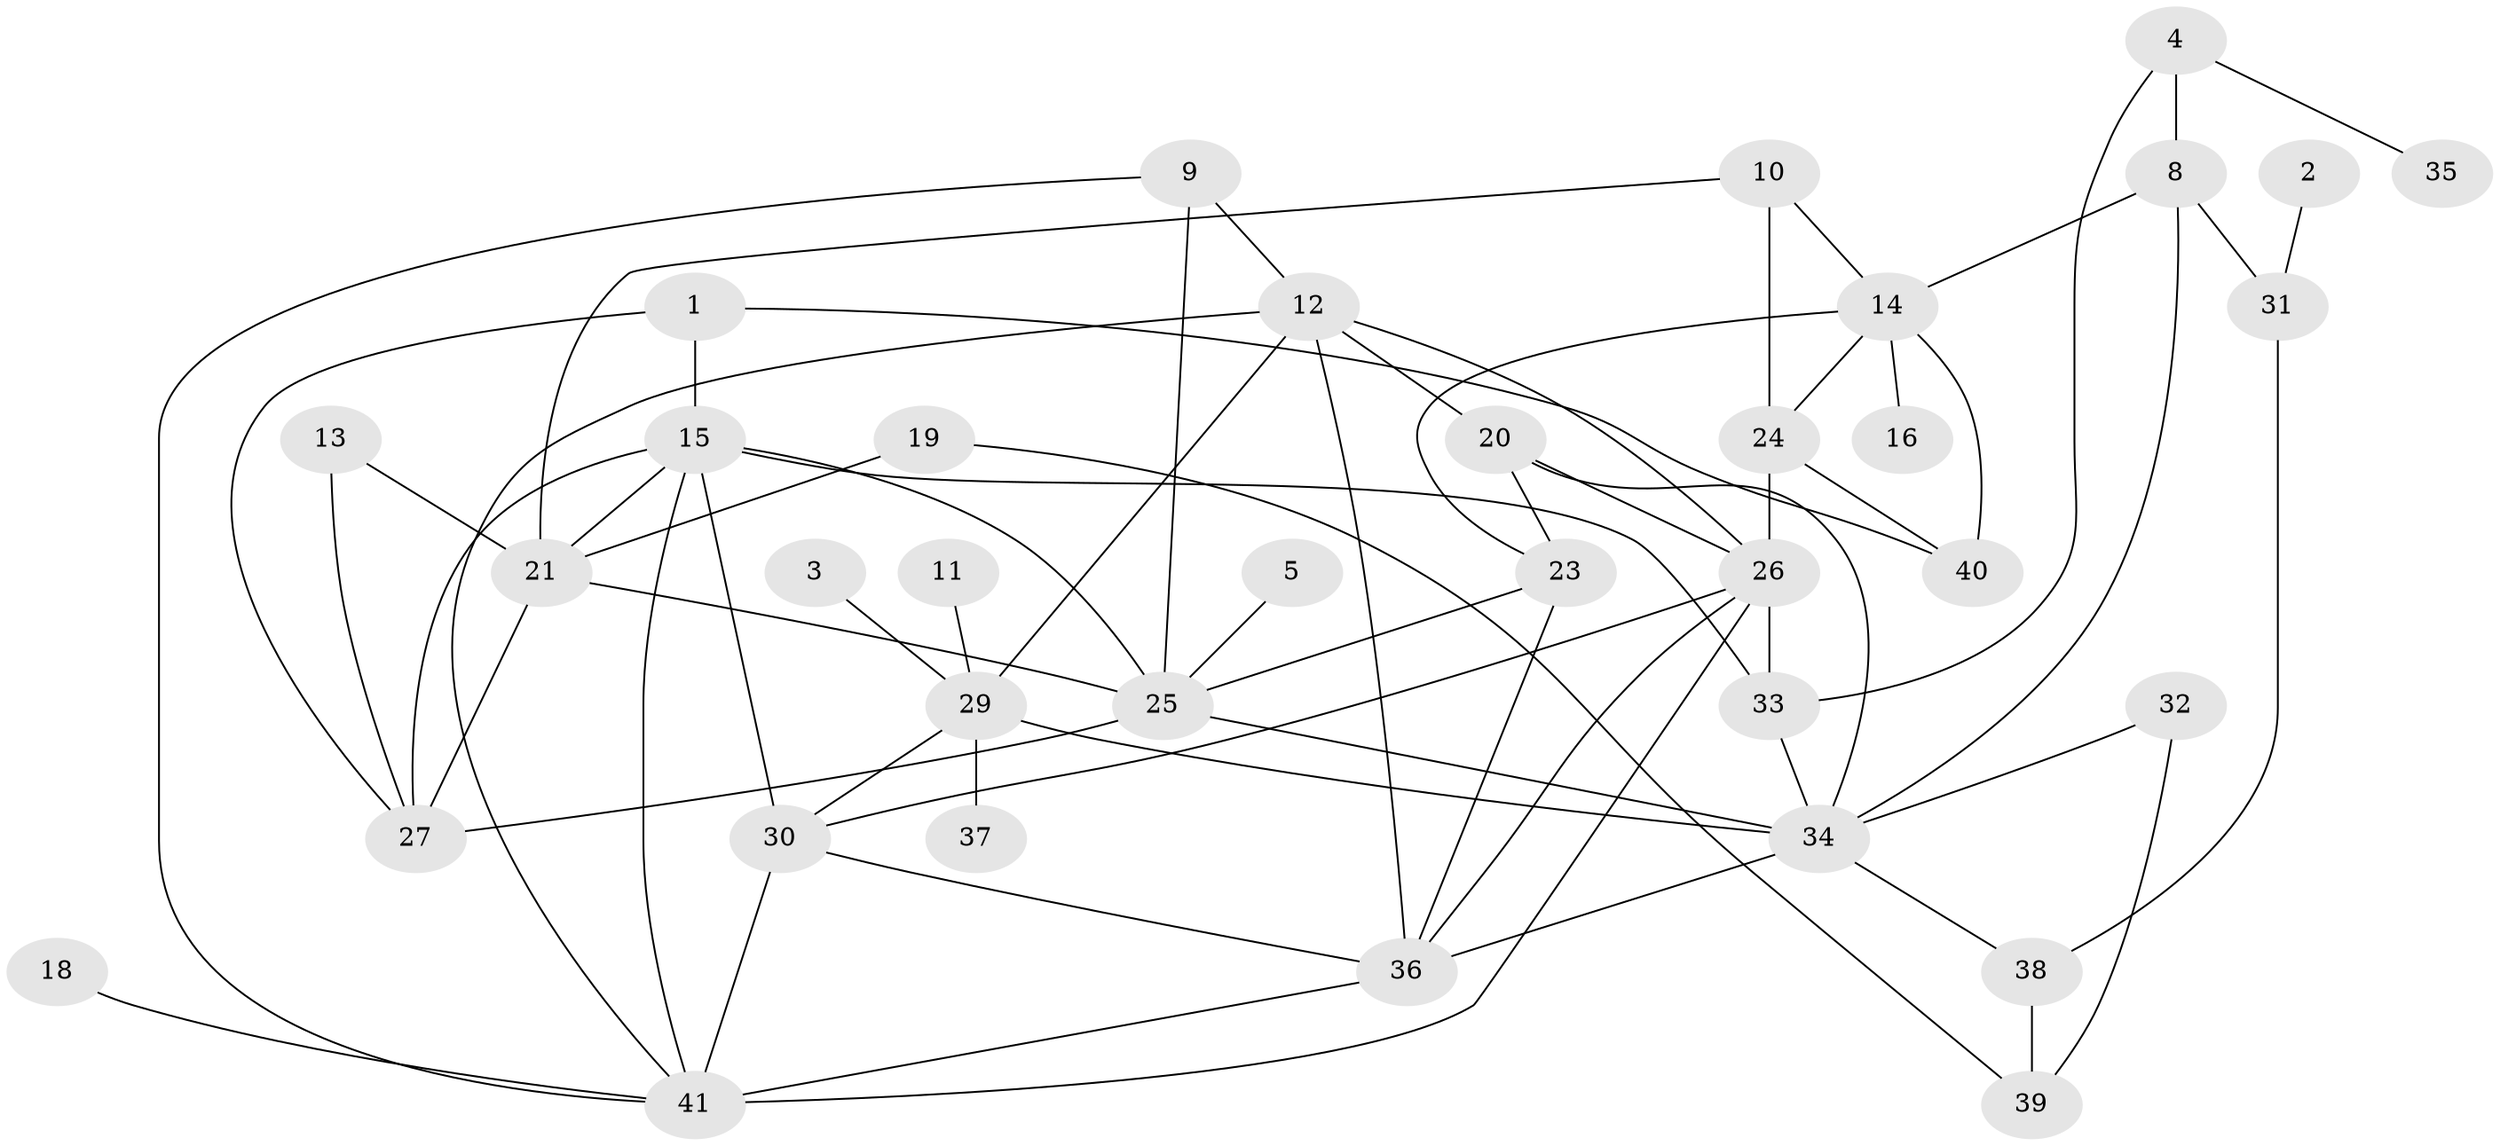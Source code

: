 // original degree distribution, {3: 0.25609756097560976, 2: 0.2804878048780488, 1: 0.10975609756097561, 6: 0.0975609756097561, 5: 0.04878048780487805, 4: 0.14634146341463414, 0: 0.06097560975609756}
// Generated by graph-tools (version 1.1) at 2025/00/03/09/25 03:00:44]
// undirected, 36 vertices, 67 edges
graph export_dot {
graph [start="1"]
  node [color=gray90,style=filled];
  1;
  2;
  3;
  4;
  5;
  8;
  9;
  10;
  11;
  12;
  13;
  14;
  15;
  16;
  18;
  19;
  20;
  21;
  23;
  24;
  25;
  26;
  27;
  29;
  30;
  31;
  32;
  33;
  34;
  35;
  36;
  37;
  38;
  39;
  40;
  41;
  1 -- 15 [weight=1.0];
  1 -- 27 [weight=1.0];
  1 -- 40 [weight=1.0];
  2 -- 31 [weight=1.0];
  3 -- 29 [weight=1.0];
  4 -- 8 [weight=1.0];
  4 -- 33 [weight=1.0];
  4 -- 35 [weight=1.0];
  5 -- 25 [weight=1.0];
  8 -- 14 [weight=1.0];
  8 -- 31 [weight=1.0];
  8 -- 34 [weight=1.0];
  9 -- 12 [weight=1.0];
  9 -- 25 [weight=2.0];
  9 -- 41 [weight=1.0];
  10 -- 14 [weight=1.0];
  10 -- 21 [weight=1.0];
  10 -- 24 [weight=1.0];
  11 -- 29 [weight=1.0];
  12 -- 20 [weight=1.0];
  12 -- 26 [weight=1.0];
  12 -- 29 [weight=1.0];
  12 -- 36 [weight=1.0];
  12 -- 41 [weight=1.0];
  13 -- 21 [weight=1.0];
  13 -- 27 [weight=1.0];
  14 -- 16 [weight=1.0];
  14 -- 23 [weight=1.0];
  14 -- 24 [weight=1.0];
  14 -- 40 [weight=1.0];
  15 -- 21 [weight=1.0];
  15 -- 25 [weight=1.0];
  15 -- 27 [weight=1.0];
  15 -- 30 [weight=1.0];
  15 -- 33 [weight=1.0];
  15 -- 41 [weight=1.0];
  18 -- 41 [weight=1.0];
  19 -- 21 [weight=1.0];
  19 -- 39 [weight=1.0];
  20 -- 23 [weight=1.0];
  20 -- 26 [weight=1.0];
  20 -- 34 [weight=2.0];
  21 -- 25 [weight=1.0];
  21 -- 27 [weight=1.0];
  23 -- 25 [weight=1.0];
  23 -- 36 [weight=1.0];
  24 -- 26 [weight=2.0];
  24 -- 40 [weight=1.0];
  25 -- 27 [weight=3.0];
  25 -- 34 [weight=1.0];
  26 -- 30 [weight=1.0];
  26 -- 33 [weight=1.0];
  26 -- 36 [weight=1.0];
  26 -- 41 [weight=1.0];
  29 -- 30 [weight=1.0];
  29 -- 34 [weight=2.0];
  29 -- 37 [weight=1.0];
  30 -- 36 [weight=1.0];
  30 -- 41 [weight=2.0];
  31 -- 38 [weight=1.0];
  32 -- 34 [weight=1.0];
  32 -- 39 [weight=1.0];
  33 -- 34 [weight=1.0];
  34 -- 36 [weight=1.0];
  34 -- 38 [weight=1.0];
  36 -- 41 [weight=1.0];
  38 -- 39 [weight=1.0];
}
